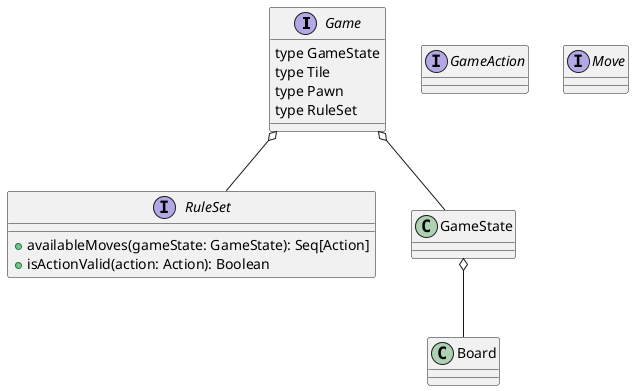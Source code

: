 @startuml sbags-class

interface Game {
    type GameState
    type Tile
    type Pawn
    type RuleSet
}

interface RuleSet {
    +availableMoves(gameState: GameState): Seq[Action]
    +isActionValid(action: Action): Boolean
}

interface GameAction {

}

interface Move {
    
}

GameState o-- Board
Game o-- GameState
Game o-- RuleSet


@enduml